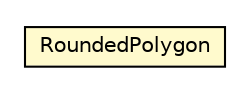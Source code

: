 #!/usr/local/bin/dot
#
# Class diagram 
# Generated by UMLGraph version R5_6-24-gf6e263 (http://www.umlgraph.org/)
#

digraph G {
	edge [fontname="Helvetica",fontsize=10,labelfontname="Helvetica",labelfontsize=10];
	node [fontname="Helvetica",fontsize=10,shape=plaintext];
	nodesep=0.25;
	ranksep=0.5;
	// org.universAAL.ui.gui.swing.bluesteelLAF.support.collapsable.RoundedPolygon
	c7098022 [label=<<table title="org.universAAL.ui.gui.swing.bluesteelLAF.support.collapsable.RoundedPolygon" border="0" cellborder="1" cellspacing="0" cellpadding="2" port="p" bgcolor="lemonChiffon" href="./RoundedPolygon.html">
		<tr><td><table border="0" cellspacing="0" cellpadding="1">
<tr><td align="center" balign="center"> RoundedPolygon </td></tr>
		</table></td></tr>
		</table>>, URL="./RoundedPolygon.html", fontname="Helvetica", fontcolor="black", fontsize=10.0];
}

